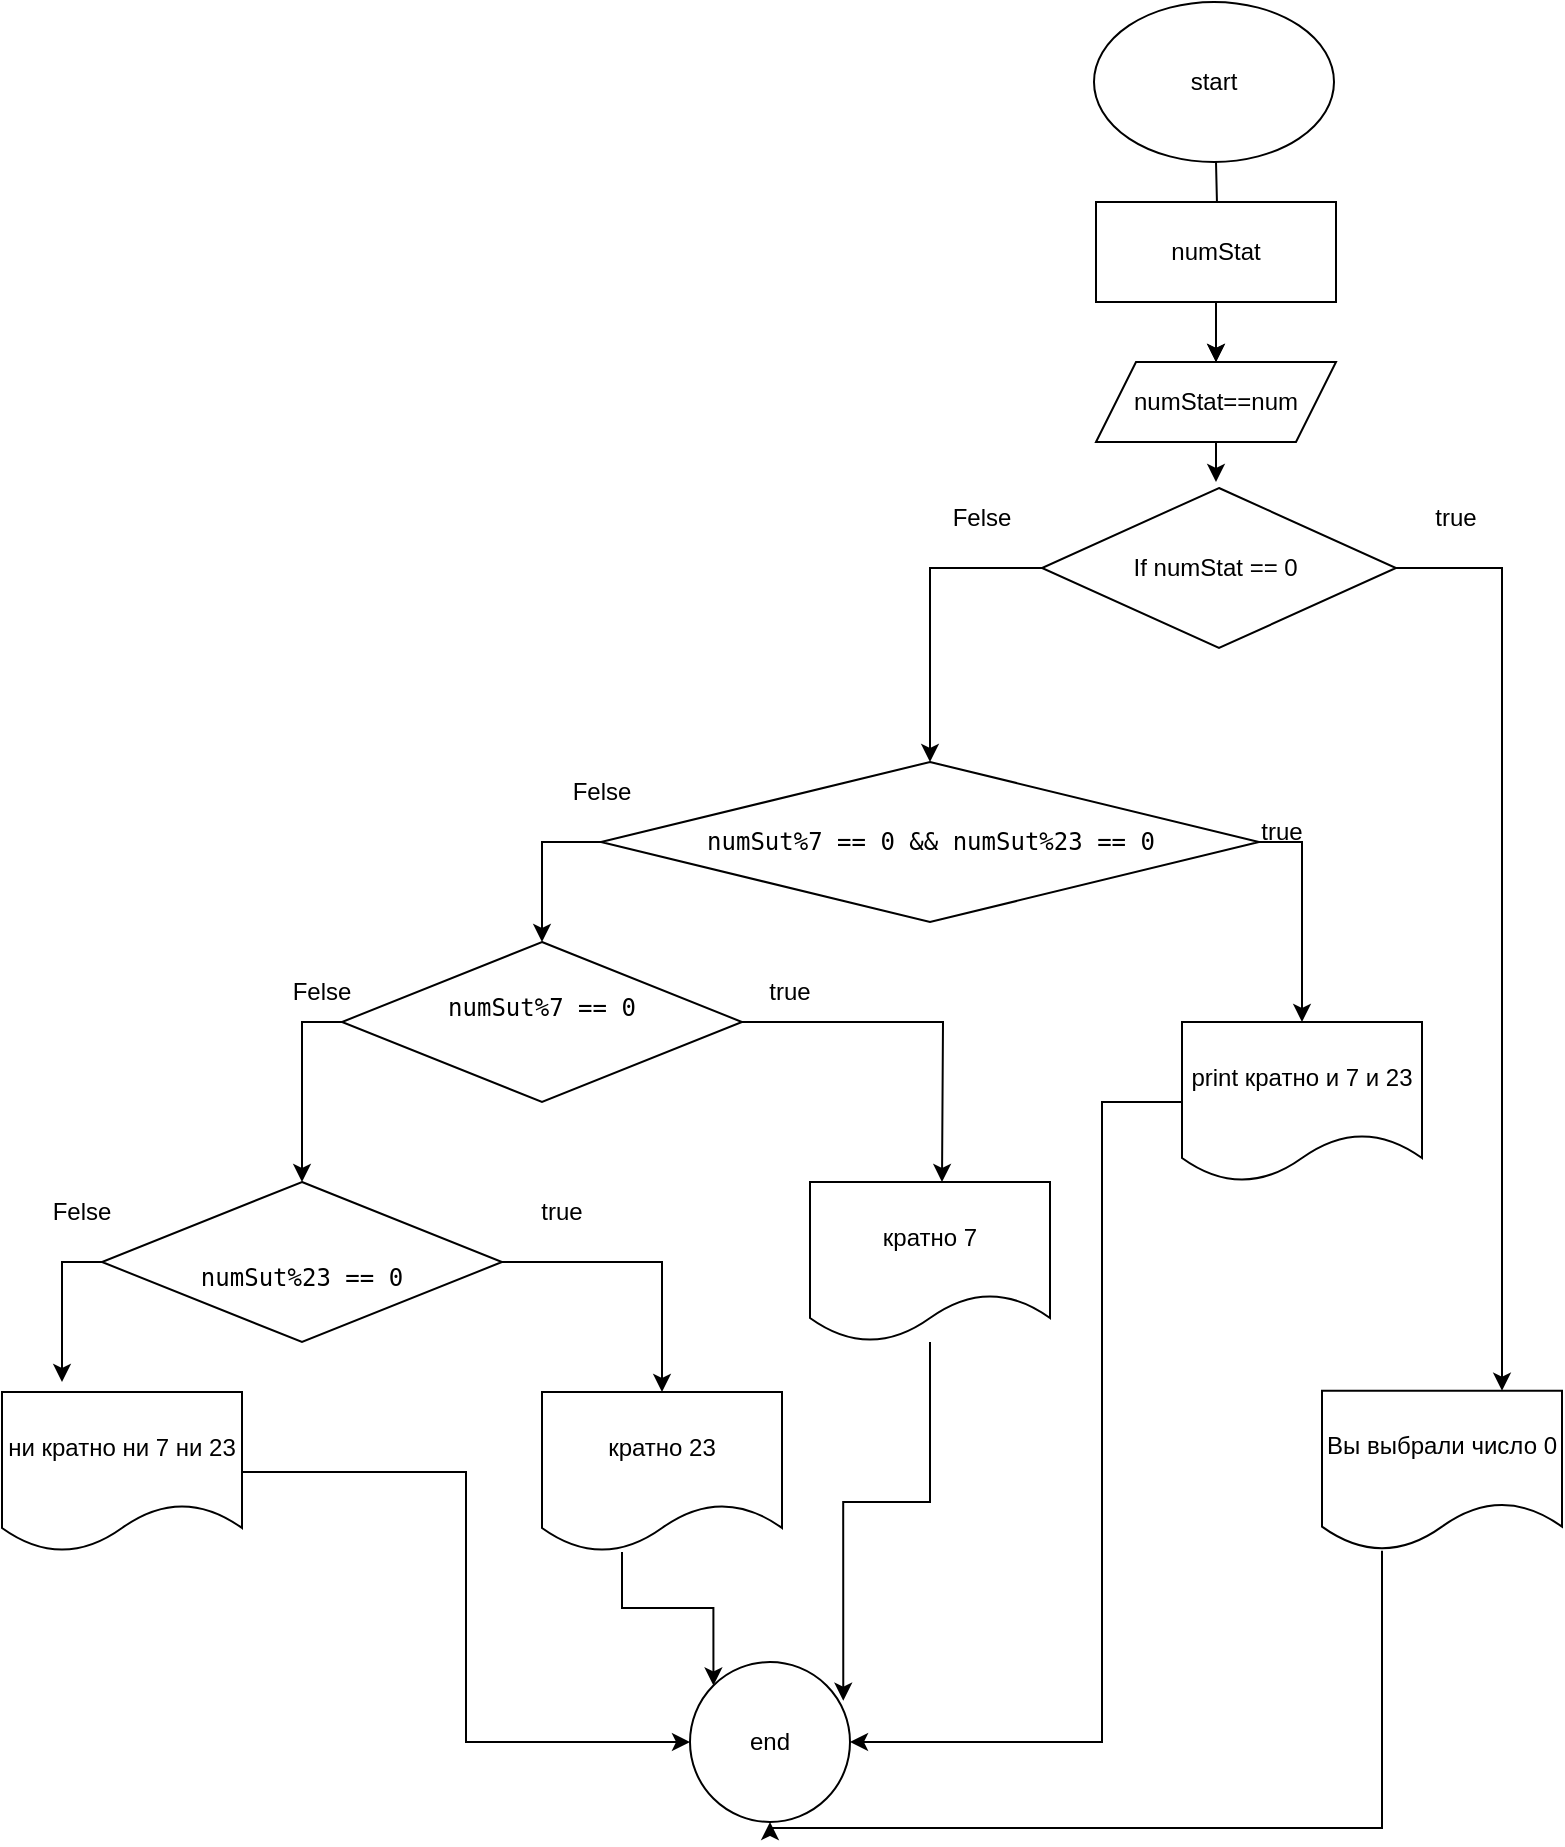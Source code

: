 <mxfile version="21.6.1" type="device">
  <diagram name="Страница 1" id="9AdSGZ-wU5dIfNWMVngr">
    <mxGraphModel dx="952" dy="636" grid="1" gridSize="10" guides="1" tooltips="1" connect="1" arrows="1" fold="1" page="1" pageScale="1" pageWidth="827" pageHeight="1169" math="0" shadow="0">
      <root>
        <mxCell id="0" />
        <mxCell id="1" parent="0" />
        <mxCell id="fwMDCeDDaVyuJN_M8xQI-4" value="" style="edgeStyle=orthogonalEdgeStyle;rounded=0;orthogonalLoop=1;jettySize=auto;html=1;labelBackgroundColor=none;fontColor=default;" edge="1" parent="1" target="fwMDCeDDaVyuJN_M8xQI-3">
          <mxGeometry relative="1" as="geometry">
            <mxPoint x="617" y="107" as="sourcePoint" />
          </mxGeometry>
        </mxCell>
        <mxCell id="fwMDCeDDaVyuJN_M8xQI-2" value="start" style="ellipse;whiteSpace=wrap;html=1;labelBackgroundColor=none;" vertex="1" parent="1">
          <mxGeometry x="556" y="27" width="120" height="80" as="geometry" />
        </mxCell>
        <mxCell id="fwMDCeDDaVyuJN_M8xQI-6" value="" style="edgeStyle=orthogonalEdgeStyle;rounded=0;orthogonalLoop=1;jettySize=auto;html=1;labelBackgroundColor=none;fontColor=default;" edge="1" parent="1" source="fwMDCeDDaVyuJN_M8xQI-43">
          <mxGeometry relative="1" as="geometry">
            <mxPoint x="617" y="207" as="targetPoint" />
          </mxGeometry>
        </mxCell>
        <mxCell id="fwMDCeDDaVyuJN_M8xQI-3" value="numStat" style="whiteSpace=wrap;html=1;labelBackgroundColor=none;" vertex="1" parent="1">
          <mxGeometry x="557" y="127" width="120" height="50" as="geometry" />
        </mxCell>
        <mxCell id="fwMDCeDDaVyuJN_M8xQI-22" value="end" style="ellipse;whiteSpace=wrap;html=1;aspect=fixed;labelBackgroundColor=none;" vertex="1" parent="1">
          <mxGeometry x="354" y="857" width="80" height="80" as="geometry" />
        </mxCell>
        <mxCell id="fwMDCeDDaVyuJN_M8xQI-97" style="edgeStyle=orthogonalEdgeStyle;rounded=0;orthogonalLoop=1;jettySize=auto;html=1;" edge="1" parent="1" source="fwMDCeDDaVyuJN_M8xQI-34" target="fwMDCeDDaVyuJN_M8xQI-98">
          <mxGeometry relative="1" as="geometry">
            <mxPoint x="660" y="577" as="targetPoint" />
            <Array as="points">
              <mxPoint x="660" y="447" />
            </Array>
          </mxGeometry>
        </mxCell>
        <mxCell id="fwMDCeDDaVyuJN_M8xQI-34" value="&lt;div style=&quot;font-family: &amp;quot;JetBrains Mono&amp;quot;, monospace;&quot;&gt;&lt;span style=&quot;background-color: rgb(255, 255, 255);&quot;&gt;numSut%7 == 0 &amp;amp;&amp;amp; numSut%23 == 0&lt;/span&gt;&lt;/div&gt;" style="rhombus;whiteSpace=wrap;html=1;labelBackgroundColor=none;" vertex="1" parent="1">
          <mxGeometry x="309.5" y="407" width="329" height="80" as="geometry" />
        </mxCell>
        <mxCell id="fwMDCeDDaVyuJN_M8xQI-46" value="Felse" style="text;html=1;strokeColor=none;fillColor=none;align=center;verticalAlign=middle;whiteSpace=wrap;rounded=0;" vertex="1" parent="1">
          <mxGeometry x="280" y="407" width="60" height="30" as="geometry" />
        </mxCell>
        <mxCell id="fwMDCeDDaVyuJN_M8xQI-73" value="true" style="text;html=1;strokeColor=none;fillColor=none;align=center;verticalAlign=middle;whiteSpace=wrap;rounded=0;" vertex="1" parent="1">
          <mxGeometry x="707" y="270" width="60" height="30" as="geometry" />
        </mxCell>
        <mxCell id="fwMDCeDDaVyuJN_M8xQI-79" value="" style="edgeStyle=orthogonalEdgeStyle;rounded=0;orthogonalLoop=1;jettySize=auto;html=1;labelBackgroundColor=none;fontColor=default;" edge="1" parent="1" source="fwMDCeDDaVyuJN_M8xQI-3" target="fwMDCeDDaVyuJN_M8xQI-43">
          <mxGeometry relative="1" as="geometry">
            <mxPoint x="617" y="177" as="sourcePoint" />
            <mxPoint x="617" y="207" as="targetPoint" />
          </mxGeometry>
        </mxCell>
        <mxCell id="fwMDCeDDaVyuJN_M8xQI-80" style="edgeStyle=orthogonalEdgeStyle;rounded=0;orthogonalLoop=1;jettySize=auto;html=1;entryX=0.5;entryY=0;entryDx=0;entryDy=0;" edge="1" parent="1" source="fwMDCeDDaVyuJN_M8xQI-43">
          <mxGeometry relative="1" as="geometry">
            <mxPoint x="616" y="267" as="targetPoint" />
          </mxGeometry>
        </mxCell>
        <mxCell id="fwMDCeDDaVyuJN_M8xQI-43" value="numStat==num" style="shape=parallelogram;perimeter=parallelogramPerimeter;whiteSpace=wrap;html=1;fixedSize=1;labelBackgroundColor=none;" vertex="1" parent="1">
          <mxGeometry x="557" y="207" width="120" height="40" as="geometry" />
        </mxCell>
        <mxCell id="fwMDCeDDaVyuJN_M8xQI-112" style="edgeStyle=orthogonalEdgeStyle;rounded=0;orthogonalLoop=1;jettySize=auto;html=1;entryX=1;entryY=0.5;entryDx=0;entryDy=0;" edge="1" parent="1" source="fwMDCeDDaVyuJN_M8xQI-98" target="fwMDCeDDaVyuJN_M8xQI-22">
          <mxGeometry relative="1" as="geometry">
            <Array as="points">
              <mxPoint x="560" y="577" />
              <mxPoint x="560" y="897" />
            </Array>
          </mxGeometry>
        </mxCell>
        <mxCell id="fwMDCeDDaVyuJN_M8xQI-98" value="print кратно и 7 и 23" style="shape=document;whiteSpace=wrap;html=1;boundedLbl=1;" vertex="1" parent="1">
          <mxGeometry x="600" y="537" width="120" height="80" as="geometry" />
        </mxCell>
        <mxCell id="fwMDCeDDaVyuJN_M8xQI-101" value="" style="edgeStyle=orthogonalEdgeStyle;rounded=0;orthogonalLoop=1;jettySize=auto;html=1;" edge="1" parent="1" source="fwMDCeDDaVyuJN_M8xQI-34" target="fwMDCeDDaVyuJN_M8xQI-100">
          <mxGeometry relative="1" as="geometry">
            <mxPoint x="280" y="537" as="targetPoint" />
            <mxPoint x="300" y="447" as="sourcePoint" />
            <Array as="points">
              <mxPoint x="280" y="447" />
            </Array>
          </mxGeometry>
        </mxCell>
        <mxCell id="fwMDCeDDaVyuJN_M8xQI-102" style="edgeStyle=orthogonalEdgeStyle;rounded=0;orthogonalLoop=1;jettySize=auto;html=1;" edge="1" parent="1" source="fwMDCeDDaVyuJN_M8xQI-100">
          <mxGeometry relative="1" as="geometry">
            <mxPoint x="480" y="617" as="targetPoint" />
          </mxGeometry>
        </mxCell>
        <mxCell id="fwMDCeDDaVyuJN_M8xQI-103" style="edgeStyle=orthogonalEdgeStyle;rounded=0;orthogonalLoop=1;jettySize=auto;html=1;" edge="1" parent="1" source="fwMDCeDDaVyuJN_M8xQI-100">
          <mxGeometry relative="1" as="geometry">
            <mxPoint x="160" y="617" as="targetPoint" />
          </mxGeometry>
        </mxCell>
        <mxCell id="fwMDCeDDaVyuJN_M8xQI-100" value="&#xa;&lt;span style=&quot;color: rgb(0, 0, 0); font-family: &amp;quot;JetBrains Mono&amp;quot;, monospace; font-size: 12px; font-style: normal; font-variant-ligatures: normal; font-variant-caps: normal; font-weight: 400; letter-spacing: normal; orphans: 2; text-align: center; text-indent: 0px; text-transform: none; widows: 2; word-spacing: 0px; -webkit-text-stroke-width: 0px; background-color: rgb(255, 255, 255); text-decoration-thickness: initial; text-decoration-style: initial; text-decoration-color: initial; float: none; display: inline !important;&quot;&gt;numSut%7 == 0&lt;/span&gt;&#xa;&#xa;" style="rhombus;whiteSpace=wrap;html=1;" vertex="1" parent="1">
          <mxGeometry x="180" y="497" width="200" height="80" as="geometry" />
        </mxCell>
        <mxCell id="fwMDCeDDaVyuJN_M8xQI-108" style="edgeStyle=orthogonalEdgeStyle;rounded=0;orthogonalLoop=1;jettySize=auto;html=1;" edge="1" parent="1" source="fwMDCeDDaVyuJN_M8xQI-104" target="fwMDCeDDaVyuJN_M8xQI-109">
          <mxGeometry relative="1" as="geometry">
            <mxPoint x="360" y="737" as="targetPoint" />
          </mxGeometry>
        </mxCell>
        <mxCell id="fwMDCeDDaVyuJN_M8xQI-111" style="edgeStyle=orthogonalEdgeStyle;rounded=0;orthogonalLoop=1;jettySize=auto;html=1;" edge="1" parent="1" source="fwMDCeDDaVyuJN_M8xQI-104">
          <mxGeometry relative="1" as="geometry">
            <mxPoint x="40" y="717" as="targetPoint" />
          </mxGeometry>
        </mxCell>
        <mxCell id="fwMDCeDDaVyuJN_M8xQI-104" value="&lt;br&gt;&lt;span style=&quot;color: rgb(0, 0, 0); font-family: &amp;quot;JetBrains Mono&amp;quot;, monospace; font-size: 12px; font-style: normal; font-variant-ligatures: normal; font-variant-caps: normal; font-weight: 400; letter-spacing: normal; orphans: 2; text-align: center; text-indent: 0px; text-transform: none; widows: 2; word-spacing: 0px; -webkit-text-stroke-width: 0px; background-color: rgb(255, 255, 255); text-decoration-thickness: initial; text-decoration-style: initial; text-decoration-color: initial; float: none; display: inline !important;&quot;&gt;numSut%23 == 0&lt;/span&gt;&lt;br&gt;" style="rhombus;whiteSpace=wrap;html=1;" vertex="1" parent="1">
          <mxGeometry x="60" y="617" width="200" height="80" as="geometry" />
        </mxCell>
        <mxCell id="fwMDCeDDaVyuJN_M8xQI-105" value="true" style="text;html=1;strokeColor=none;fillColor=none;align=center;verticalAlign=middle;whiteSpace=wrap;rounded=0;" vertex="1" parent="1">
          <mxGeometry x="374" y="507" width="60" height="30" as="geometry" />
        </mxCell>
        <mxCell id="fwMDCeDDaVyuJN_M8xQI-106" value="Felse" style="text;html=1;strokeColor=none;fillColor=none;align=center;verticalAlign=middle;whiteSpace=wrap;rounded=0;" vertex="1" parent="1">
          <mxGeometry x="140" y="507" width="60" height="30" as="geometry" />
        </mxCell>
        <mxCell id="fwMDCeDDaVyuJN_M8xQI-113" style="edgeStyle=orthogonalEdgeStyle;rounded=0;orthogonalLoop=1;jettySize=auto;html=1;entryX=0.958;entryY=0.242;entryDx=0;entryDy=0;entryPerimeter=0;" edge="1" parent="1" source="fwMDCeDDaVyuJN_M8xQI-107" target="fwMDCeDDaVyuJN_M8xQI-22">
          <mxGeometry relative="1" as="geometry" />
        </mxCell>
        <mxCell id="fwMDCeDDaVyuJN_M8xQI-107" value="кратно 7" style="shape=document;whiteSpace=wrap;html=1;boundedLbl=1;" vertex="1" parent="1">
          <mxGeometry x="414" y="617" width="120" height="80" as="geometry" />
        </mxCell>
        <mxCell id="fwMDCeDDaVyuJN_M8xQI-114" style="edgeStyle=orthogonalEdgeStyle;rounded=0;orthogonalLoop=1;jettySize=auto;html=1;entryX=0;entryY=0;entryDx=0;entryDy=0;" edge="1" parent="1" source="fwMDCeDDaVyuJN_M8xQI-109" target="fwMDCeDDaVyuJN_M8xQI-22">
          <mxGeometry relative="1" as="geometry">
            <Array as="points">
              <mxPoint x="320" y="830" />
              <mxPoint x="366" y="830" />
            </Array>
          </mxGeometry>
        </mxCell>
        <mxCell id="fwMDCeDDaVyuJN_M8xQI-109" value="кратно 23" style="shape=document;whiteSpace=wrap;html=1;boundedLbl=1;" vertex="1" parent="1">
          <mxGeometry x="280" y="722" width="120" height="80" as="geometry" />
        </mxCell>
        <mxCell id="fwMDCeDDaVyuJN_M8xQI-115" style="edgeStyle=orthogonalEdgeStyle;rounded=0;orthogonalLoop=1;jettySize=auto;html=1;entryX=0;entryY=0.5;entryDx=0;entryDy=0;" edge="1" parent="1" source="fwMDCeDDaVyuJN_M8xQI-110" target="fwMDCeDDaVyuJN_M8xQI-22">
          <mxGeometry relative="1" as="geometry" />
        </mxCell>
        <mxCell id="fwMDCeDDaVyuJN_M8xQI-110" value="ни кратно ни 7 ни 23" style="shape=document;whiteSpace=wrap;html=1;boundedLbl=1;" vertex="1" parent="1">
          <mxGeometry x="10" y="722" width="120" height="80" as="geometry" />
        </mxCell>
        <mxCell id="fwMDCeDDaVyuJN_M8xQI-116" value="true" style="text;html=1;strokeColor=none;fillColor=none;align=center;verticalAlign=middle;whiteSpace=wrap;rounded=0;" vertex="1" parent="1">
          <mxGeometry x="260" y="617" width="60" height="30" as="geometry" />
        </mxCell>
        <mxCell id="fwMDCeDDaVyuJN_M8xQI-118" value="Felse" style="text;html=1;strokeColor=none;fillColor=none;align=center;verticalAlign=middle;whiteSpace=wrap;rounded=0;" vertex="1" parent="1">
          <mxGeometry x="20" y="617" width="60" height="30" as="geometry" />
        </mxCell>
        <mxCell id="fwMDCeDDaVyuJN_M8xQI-121" style="edgeStyle=orthogonalEdgeStyle;rounded=0;orthogonalLoop=1;jettySize=auto;html=1;entryX=0.5;entryY=0;entryDx=0;entryDy=0;" edge="1" parent="1" source="fwMDCeDDaVyuJN_M8xQI-119" target="fwMDCeDDaVyuJN_M8xQI-34">
          <mxGeometry relative="1" as="geometry">
            <mxPoint x="470" y="400" as="targetPoint" />
            <Array as="points">
              <mxPoint x="474" y="310" />
            </Array>
          </mxGeometry>
        </mxCell>
        <mxCell id="fwMDCeDDaVyuJN_M8xQI-123" style="edgeStyle=orthogonalEdgeStyle;rounded=0;orthogonalLoop=1;jettySize=auto;html=1;" edge="1" parent="1" source="fwMDCeDDaVyuJN_M8xQI-119" target="fwMDCeDDaVyuJN_M8xQI-124">
          <mxGeometry relative="1" as="geometry">
            <mxPoint x="730" y="761.333" as="targetPoint" />
            <Array as="points">
              <mxPoint x="760" y="310" />
            </Array>
          </mxGeometry>
        </mxCell>
        <mxCell id="fwMDCeDDaVyuJN_M8xQI-119" value="If numStat == 0&amp;nbsp;" style="rhombus;whiteSpace=wrap;html=1;" vertex="1" parent="1">
          <mxGeometry x="530" y="270" width="177" height="80" as="geometry" />
        </mxCell>
        <mxCell id="fwMDCeDDaVyuJN_M8xQI-122" value="Felse" style="text;html=1;strokeColor=none;fillColor=none;align=center;verticalAlign=middle;whiteSpace=wrap;rounded=0;" vertex="1" parent="1">
          <mxGeometry x="470" y="270" width="60" height="30" as="geometry" />
        </mxCell>
        <mxCell id="fwMDCeDDaVyuJN_M8xQI-125" style="edgeStyle=orthogonalEdgeStyle;rounded=0;orthogonalLoop=1;jettySize=auto;html=1;entryX=0.5;entryY=1;entryDx=0;entryDy=0;" edge="1" parent="1" source="fwMDCeDDaVyuJN_M8xQI-124" target="fwMDCeDDaVyuJN_M8xQI-22">
          <mxGeometry relative="1" as="geometry">
            <Array as="points">
              <mxPoint x="700" y="940" />
              <mxPoint x="394" y="940" />
            </Array>
          </mxGeometry>
        </mxCell>
        <mxCell id="fwMDCeDDaVyuJN_M8xQI-124" value="Вы выбрали число 0" style="shape=document;whiteSpace=wrap;html=1;boundedLbl=1;" vertex="1" parent="1">
          <mxGeometry x="670" y="721.333" width="120" height="80" as="geometry" />
        </mxCell>
        <mxCell id="fwMDCeDDaVyuJN_M8xQI-126" value="true" style="text;html=1;strokeColor=none;fillColor=none;align=center;verticalAlign=middle;whiteSpace=wrap;rounded=0;" vertex="1" parent="1">
          <mxGeometry x="620" y="427" width="60" height="30" as="geometry" />
        </mxCell>
      </root>
    </mxGraphModel>
  </diagram>
</mxfile>
